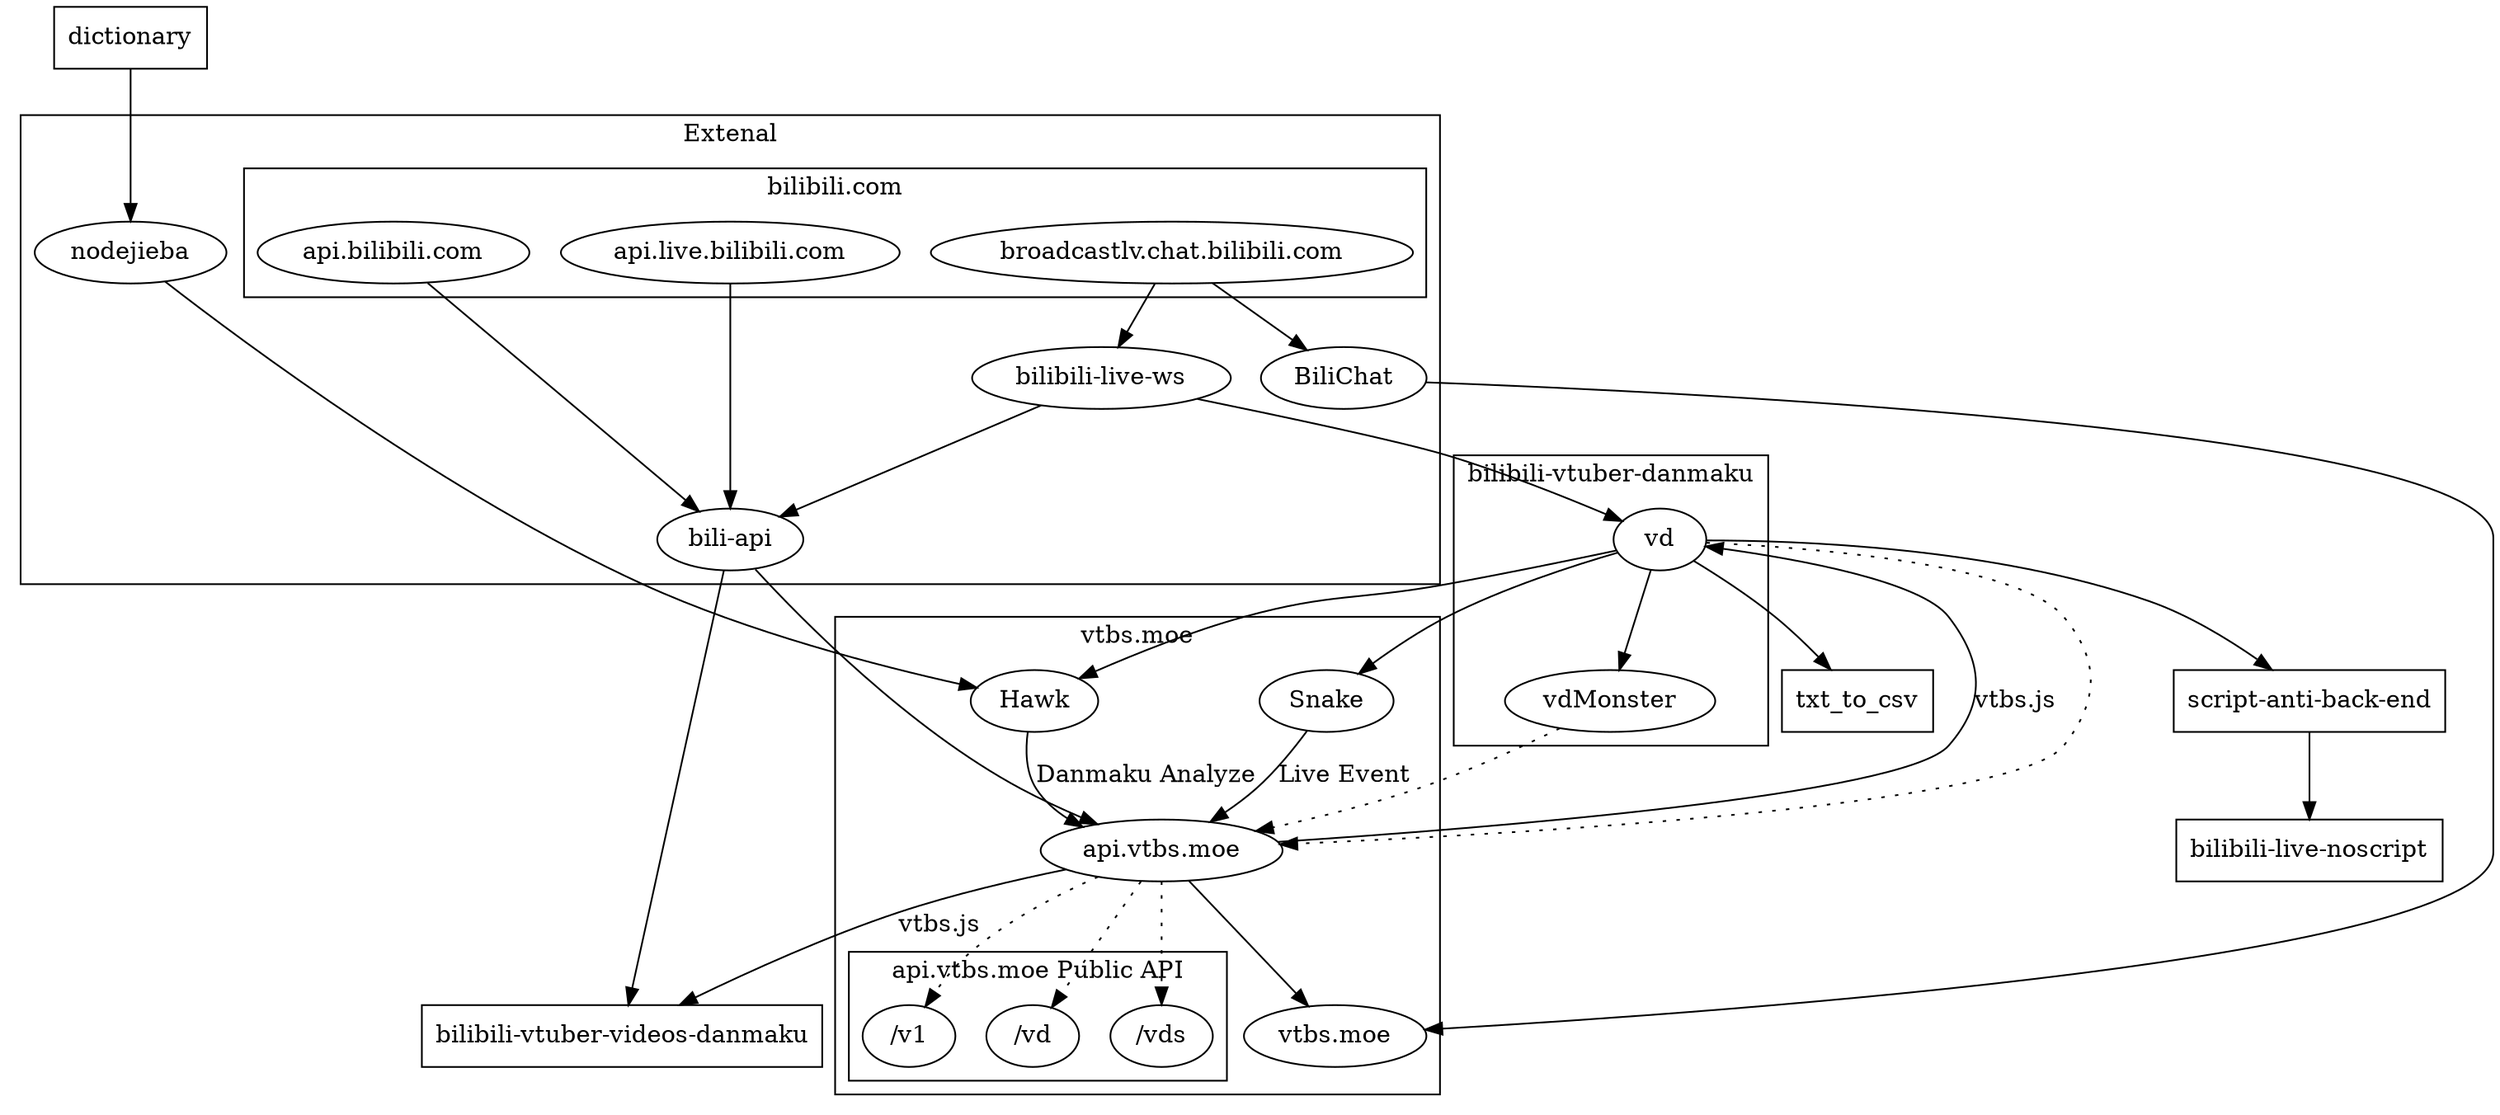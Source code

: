digraph {
	dictionary [shape=box];
	txt_to_csv [shape=box];
	"bilibili-live-noscript" [shape=box];
	"bilibili-vtuber-videos-danmaku" [shape=box];
	"script-anti-back-end" [shape=box];
	/* "danmaku-analyze"; */
	subgraph "cluster_bilibili_package" {
		label = "Extenal";
		"bili-api";
		"bilibili-live-ws";
		BiliChat;
		nodejieba;
		subgraph "cluster_bilibili-" {
			label = "bilibili.com";
			"api.bilibili.com";
			"api.live.bilibili.com";
			"broadcastlv.chat.bilibili.com";
		}
	}
	subgraph "cluster_vtbs.moe" {
		label="vtbs.moe";
		"api.vtbs.moe";
		Hawk;
		Snake;
		Snake -> "api.vtbs.moe"  [ label = "Live Event" ];
		Hawk -> "api.vtbs.moe" [ label = "Danmaku Analyze" ];
		"api.vtbs.moe" -> "vtbs.moe"
		subgraph "cluster_open_api" {
			label = "api.vtbs.moe Public API";
			"/v1";
			"/vd";
			"/vds";
		}
	}
	subgraph "cluster_bilibili-vtuber-danmaku" {
		label = "bilibili-vtuber-danmaku";
		vd;
		vdMonster;
	}
	"api.bilibili.com" -> "bili-api";
	"api.live.bilibili.com" -> "bili-api";
	"bilibili-live-ws" -> "bili-api" -> "api.vtbs.moe";
	"broadcastlv.chat.bilibili.com" -> "bilibili-live-ws" -> vd;
	"api.vtbs.moe" -> vd [ label = "vtbs.js" ];
	"api.vtbs.moe" -> "bilibili-vtuber-videos-danmaku" [ label = "vtbs.js" ];
	"bili-api" -> "bilibili-vtuber-videos-danmaku";
	vd -> vdMonster;
	vd -> Hawk;
	vd -> Snake;
	dictionary -> nodejieba;
	nodejieba -> Hawk;
	/* nodejieba -> vdMonster; */
	vd -> txt_to_csv;
	vd -> "script-anti-back-end" -> "bilibili-live-noscript";
	"broadcastlv.chat.bilibili.com" -> BiliChat -> "vtbs.moe";

	vd -> "api.vtbs.moe" [style=dotted];
	vdMonster -> "api.vtbs.moe" -> "/v1" [style=dotted];
	"api.vtbs.moe" -> "/vd" [style=dotted];
	"api.vtbs.moe" -> "/vds" [style=dotted];

	/* "bilibili-vtuber-videos-danmaku" -> "danmaku-analyze"; */
	/* vdMonster -> "danmaku-analyze" -> "api.vtbs.moe"; */
}
